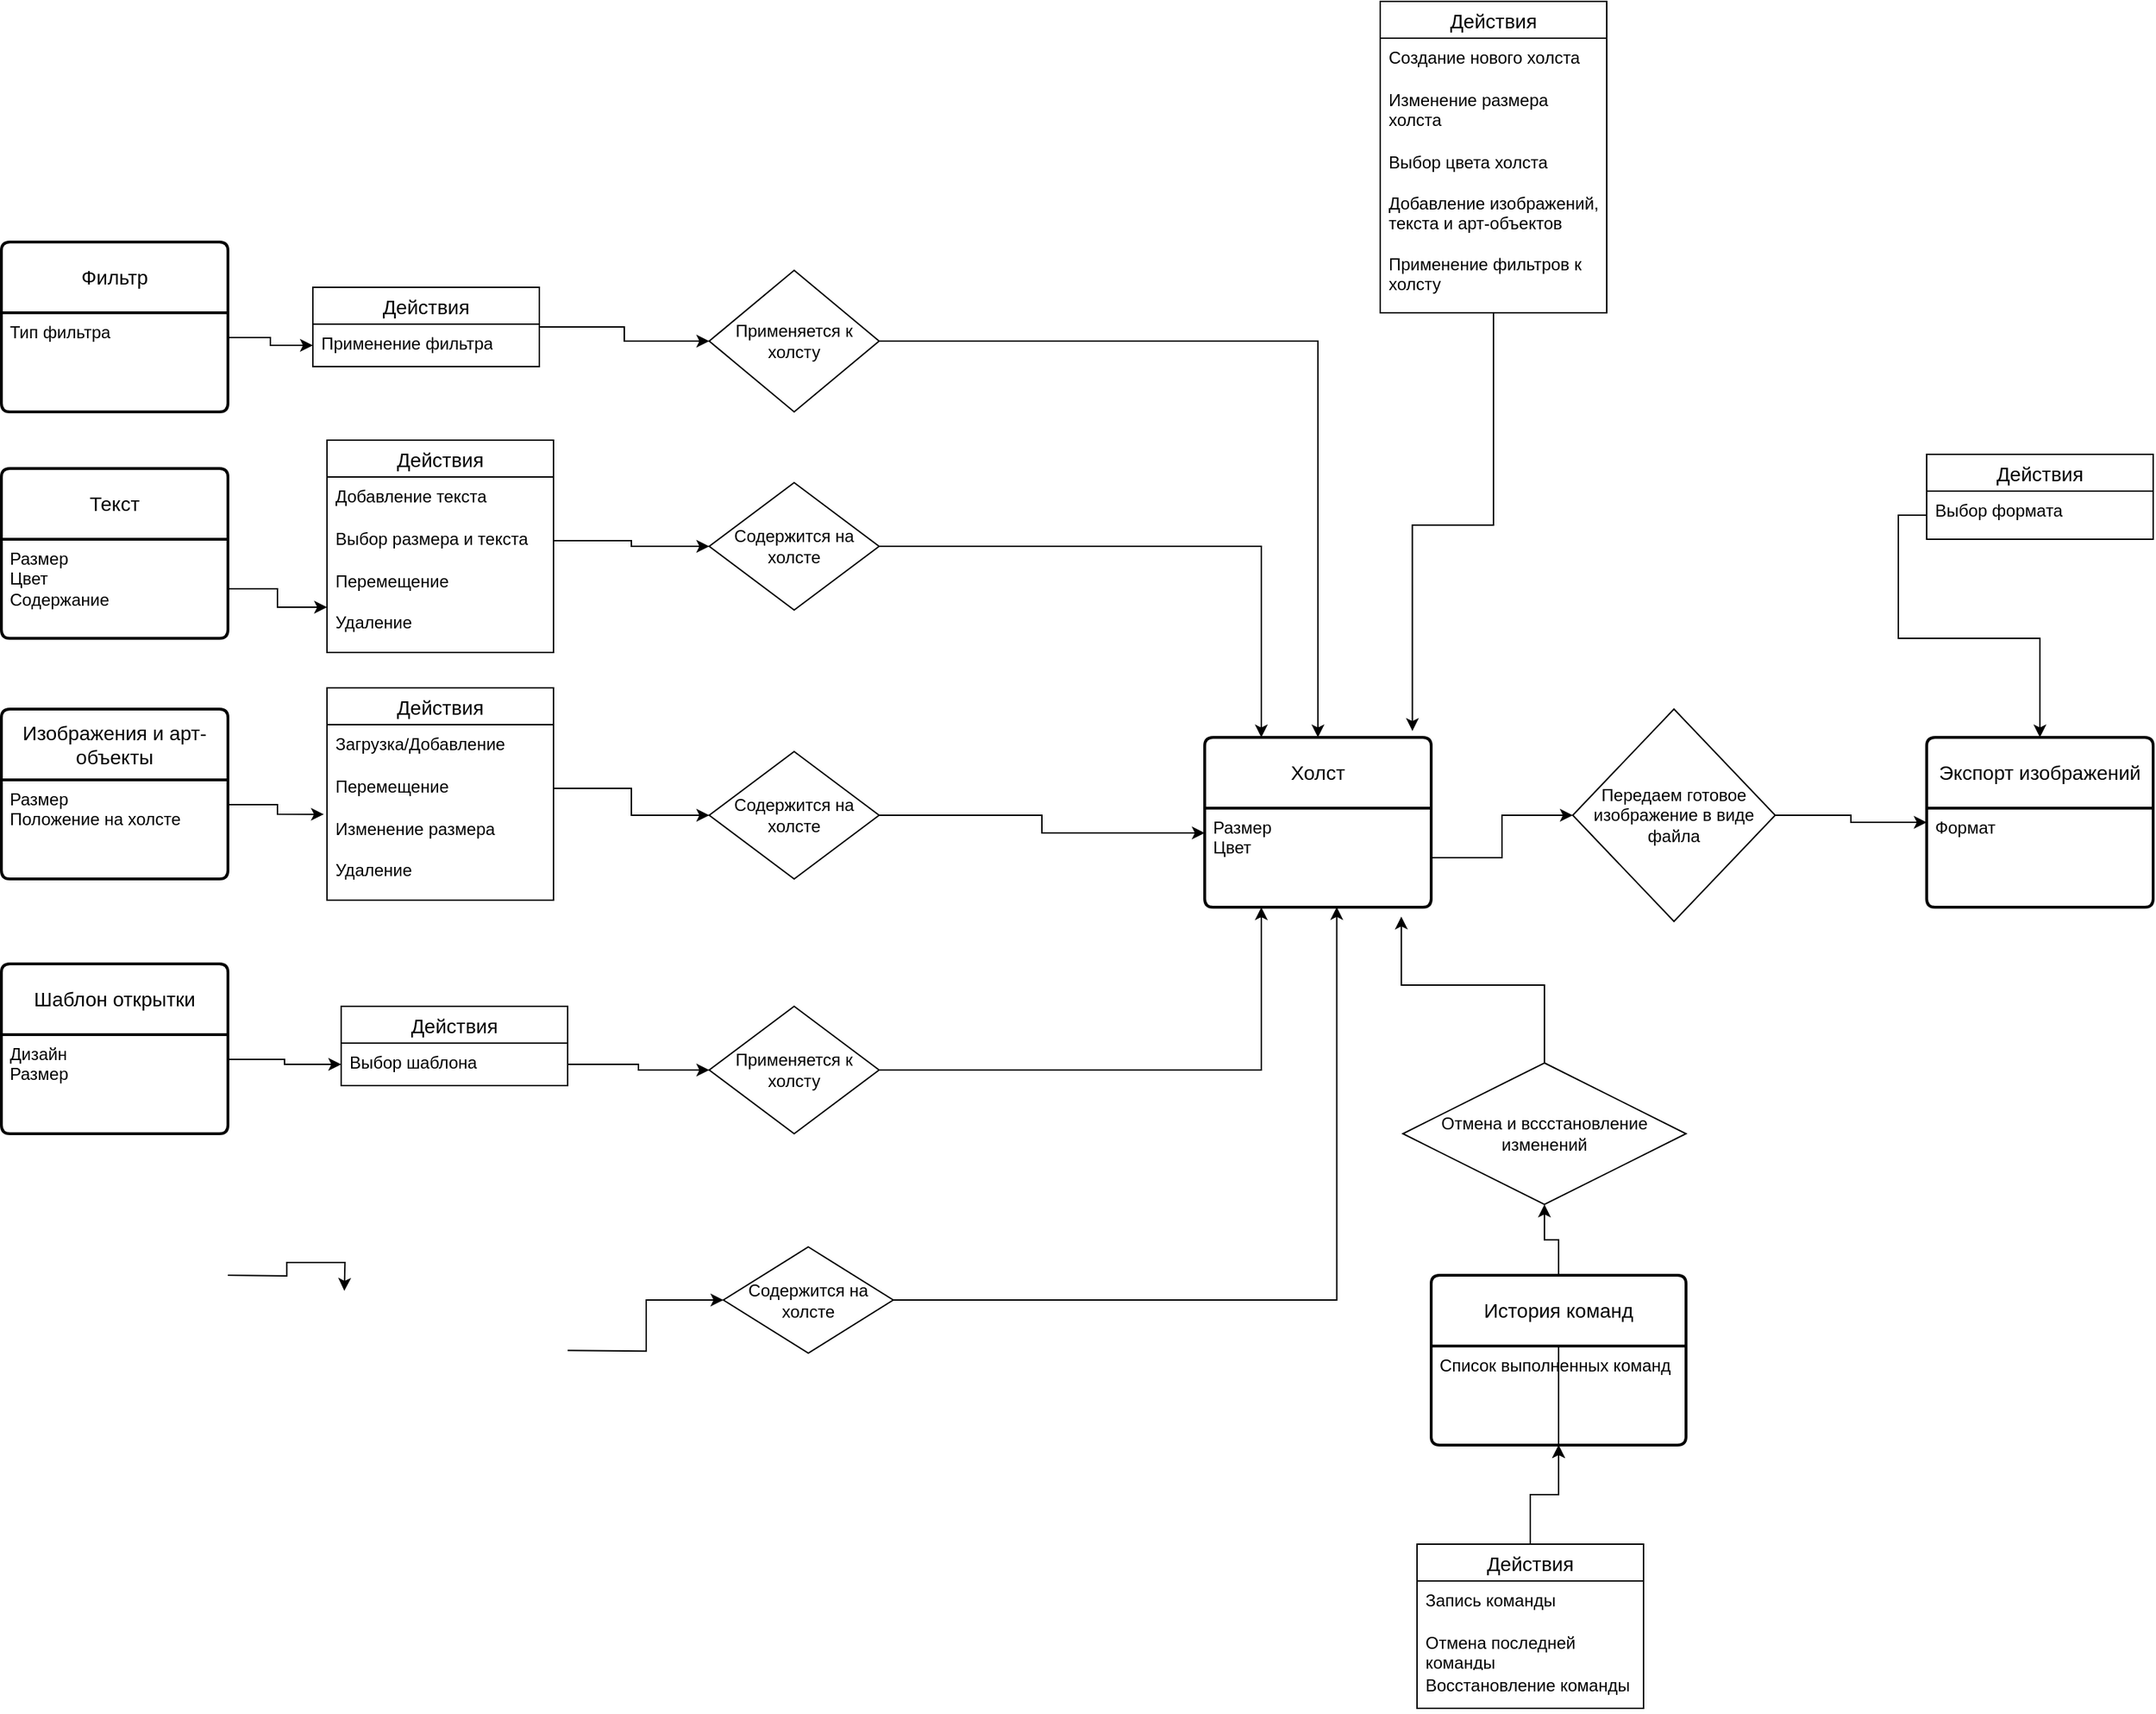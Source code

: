 <mxfile version="21.7.5" type="github">
  <diagram name="Страница — 1" id="PU2kjsf3ZB2TJDBGwNyj">
    <mxGraphModel dx="2183" dy="2014" grid="1" gridSize="10" guides="1" tooltips="1" connect="1" arrows="1" fold="1" page="1" pageScale="1" pageWidth="827" pageHeight="1169" math="0" shadow="0">
      <root>
        <mxCell id="0" />
        <mxCell id="1" parent="0" />
        <mxCell id="T5xABdUcvx5uTB9IeAs4-58" style="edgeStyle=orthogonalEdgeStyle;rounded=0;orthogonalLoop=1;jettySize=auto;html=1;exitX=0.5;exitY=0;exitDx=0;exitDy=0;" parent="1" source="T5xABdUcvx5uTB9IeAs4-16" target="T5xABdUcvx5uTB9IeAs4-15" edge="1">
          <mxGeometry relative="1" as="geometry" />
        </mxCell>
        <mxCell id="T5xABdUcvx5uTB9IeAs4-3" value="Холст" style="swimlane;childLayout=stackLayout;horizontal=1;startSize=50;horizontalStack=0;rounded=1;fontSize=14;fontStyle=0;strokeWidth=2;resizeParent=0;resizeLast=1;shadow=0;dashed=0;align=center;arcSize=4;whiteSpace=wrap;html=1;movable=1;resizable=1;rotatable=1;deletable=1;editable=1;locked=0;connectable=1;" parent="1" vertex="1">
          <mxGeometry x="290" y="-490" width="160" height="120" as="geometry" />
        </mxCell>
        <mxCell id="T5xABdUcvx5uTB9IeAs4-4" value="Размер&lt;br&gt;Цвет" style="align=left;strokeColor=none;fillColor=none;spacingLeft=4;fontSize=12;verticalAlign=top;resizable=0;rotatable=0;part=1;html=1;" parent="T5xABdUcvx5uTB9IeAs4-3" vertex="1">
          <mxGeometry y="50" width="160" height="70" as="geometry" />
        </mxCell>
        <mxCell id="T5xABdUcvx5uTB9IeAs4-7" value="Изображения и арт-объекты" style="swimlane;childLayout=stackLayout;horizontal=1;startSize=50;horizontalStack=0;rounded=1;fontSize=14;fontStyle=0;strokeWidth=2;resizeParent=0;resizeLast=1;shadow=0;dashed=0;align=center;arcSize=4;whiteSpace=wrap;html=1;" parent="1" vertex="1">
          <mxGeometry x="-560" y="-510" width="160" height="120" as="geometry" />
        </mxCell>
        <mxCell id="T5xABdUcvx5uTB9IeAs4-8" value="Размер&lt;br&gt;Положение на холсте" style="align=left;strokeColor=none;fillColor=none;spacingLeft=4;fontSize=12;verticalAlign=top;resizable=0;rotatable=0;part=1;html=1;" parent="T5xABdUcvx5uTB9IeAs4-7" vertex="1">
          <mxGeometry y="50" width="160" height="70" as="geometry" />
        </mxCell>
        <mxCell id="T5xABdUcvx5uTB9IeAs4-9" value="Текст" style="swimlane;childLayout=stackLayout;horizontal=1;startSize=50;horizontalStack=0;rounded=1;fontSize=14;fontStyle=0;strokeWidth=2;resizeParent=0;resizeLast=1;shadow=0;dashed=0;align=center;arcSize=4;whiteSpace=wrap;html=1;" parent="1" vertex="1">
          <mxGeometry x="-560" y="-680" width="160" height="120" as="geometry" />
        </mxCell>
        <mxCell id="T5xABdUcvx5uTB9IeAs4-10" value="Размер&lt;br&gt;Цвет&lt;br&gt;Содержание" style="align=left;strokeColor=none;fillColor=none;spacingLeft=4;fontSize=12;verticalAlign=top;resizable=0;rotatable=0;part=1;html=1;" parent="T5xABdUcvx5uTB9IeAs4-9" vertex="1">
          <mxGeometry y="50" width="160" height="70" as="geometry" />
        </mxCell>
        <mxCell id="T5xABdUcvx5uTB9IeAs4-11" value="Шаблон открытки" style="swimlane;childLayout=stackLayout;horizontal=1;startSize=50;horizontalStack=0;rounded=1;fontSize=14;fontStyle=0;strokeWidth=2;resizeParent=0;resizeLast=1;shadow=0;dashed=0;align=center;arcSize=4;whiteSpace=wrap;html=1;" parent="1" vertex="1">
          <mxGeometry x="-560" y="-330" width="160" height="120" as="geometry" />
        </mxCell>
        <mxCell id="T5xABdUcvx5uTB9IeAs4-12" value="Дизайн&lt;br&gt;Размер" style="align=left;strokeColor=none;fillColor=none;spacingLeft=4;fontSize=12;verticalAlign=top;resizable=0;rotatable=0;part=1;html=1;" parent="T5xABdUcvx5uTB9IeAs4-11" vertex="1">
          <mxGeometry y="50" width="160" height="70" as="geometry" />
        </mxCell>
        <mxCell id="T5xABdUcvx5uTB9IeAs4-13" value="Фильтр" style="swimlane;childLayout=stackLayout;horizontal=1;startSize=50;horizontalStack=0;rounded=1;fontSize=14;fontStyle=0;strokeWidth=2;resizeParent=0;resizeLast=1;shadow=0;dashed=0;align=center;arcSize=4;whiteSpace=wrap;html=1;" parent="1" vertex="1">
          <mxGeometry x="-560" y="-840" width="160" height="120" as="geometry" />
        </mxCell>
        <mxCell id="T5xABdUcvx5uTB9IeAs4-14" value="Тип фильтра" style="align=left;strokeColor=none;fillColor=none;spacingLeft=4;fontSize=12;verticalAlign=top;resizable=0;rotatable=0;part=1;html=1;" parent="T5xABdUcvx5uTB9IeAs4-13" vertex="1">
          <mxGeometry y="50" width="160" height="70" as="geometry" />
        </mxCell>
        <mxCell id="T5xABdUcvx5uTB9IeAs4-119" style="edgeStyle=orthogonalEdgeStyle;rounded=0;orthogonalLoop=1;jettySize=auto;html=1;entryX=0.5;entryY=1;entryDx=0;entryDy=0;" parent="1" source="T5xABdUcvx5uTB9IeAs4-15" target="T5xABdUcvx5uTB9IeAs4-48" edge="1">
          <mxGeometry relative="1" as="geometry" />
        </mxCell>
        <mxCell id="T5xABdUcvx5uTB9IeAs4-15" value="История команд" style="swimlane;childLayout=stackLayout;horizontal=1;startSize=50;horizontalStack=0;rounded=1;fontSize=14;fontStyle=0;strokeWidth=2;resizeParent=0;resizeLast=1;shadow=0;dashed=0;align=center;arcSize=4;whiteSpace=wrap;html=1;" parent="1" vertex="1">
          <mxGeometry x="450" y="-110" width="180" height="120" as="geometry" />
        </mxCell>
        <mxCell id="T5xABdUcvx5uTB9IeAs4-16" value="Список выполненных команд" style="align=left;strokeColor=none;fillColor=none;spacingLeft=4;fontSize=12;verticalAlign=top;resizable=0;rotatable=0;part=1;html=1;" parent="T5xABdUcvx5uTB9IeAs4-15" vertex="1">
          <mxGeometry y="50" width="180" height="70" as="geometry" />
        </mxCell>
        <mxCell id="T5xABdUcvx5uTB9IeAs4-108" style="edgeStyle=orthogonalEdgeStyle;rounded=0;orthogonalLoop=1;jettySize=auto;html=1;entryX=0;entryY=0.25;entryDx=0;entryDy=0;" parent="1" source="T5xABdUcvx5uTB9IeAs4-21" target="T5xABdUcvx5uTB9IeAs4-4" edge="1">
          <mxGeometry relative="1" as="geometry" />
        </mxCell>
        <mxCell id="T5xABdUcvx5uTB9IeAs4-21" value="Содержится на холсте" style="shape=rhombus;perimeter=rhombusPerimeter;whiteSpace=wrap;html=1;align=center;" parent="1" vertex="1">
          <mxGeometry x="-60" y="-480" width="120" height="90" as="geometry" />
        </mxCell>
        <mxCell id="T5xABdUcvx5uTB9IeAs4-112" style="edgeStyle=orthogonalEdgeStyle;rounded=0;orthogonalLoop=1;jettySize=auto;html=1;entryX=0.583;entryY=0.998;entryDx=0;entryDy=0;entryPerimeter=0;" parent="1" source="T5xABdUcvx5uTB9IeAs4-22" target="T5xABdUcvx5uTB9IeAs4-4" edge="1">
          <mxGeometry relative="1" as="geometry" />
        </mxCell>
        <mxCell id="T5xABdUcvx5uTB9IeAs4-22" value="Содержится на холсте" style="shape=rhombus;perimeter=rhombusPerimeter;whiteSpace=wrap;html=1;align=center;" parent="1" vertex="1">
          <mxGeometry x="-50" y="-130" width="120" height="75" as="geometry" />
        </mxCell>
        <mxCell id="T5xABdUcvx5uTB9IeAs4-107" style="edgeStyle=orthogonalEdgeStyle;rounded=0;orthogonalLoop=1;jettySize=auto;html=1;entryX=0.25;entryY=0;entryDx=0;entryDy=0;" parent="1" source="T5xABdUcvx5uTB9IeAs4-23" target="T5xABdUcvx5uTB9IeAs4-3" edge="1">
          <mxGeometry relative="1" as="geometry" />
        </mxCell>
        <mxCell id="T5xABdUcvx5uTB9IeAs4-23" value="Содержится на холсте" style="shape=rhombus;perimeter=rhombusPerimeter;whiteSpace=wrap;html=1;align=center;" parent="1" vertex="1">
          <mxGeometry x="-60" y="-670" width="120" height="90" as="geometry" />
        </mxCell>
        <mxCell id="T5xABdUcvx5uTB9IeAs4-106" style="edgeStyle=orthogonalEdgeStyle;rounded=0;orthogonalLoop=1;jettySize=auto;html=1;entryX=0.5;entryY=0;entryDx=0;entryDy=0;" parent="1" source="T5xABdUcvx5uTB9IeAs4-31" target="T5xABdUcvx5uTB9IeAs4-3" edge="1">
          <mxGeometry relative="1" as="geometry" />
        </mxCell>
        <mxCell id="T5xABdUcvx5uTB9IeAs4-31" value="Применяется к холсту" style="shape=rhombus;perimeter=rhombusPerimeter;whiteSpace=wrap;html=1;align=center;" parent="1" vertex="1">
          <mxGeometry x="-60" y="-820" width="120" height="100" as="geometry" />
        </mxCell>
        <mxCell id="T5xABdUcvx5uTB9IeAs4-111" style="edgeStyle=orthogonalEdgeStyle;rounded=0;orthogonalLoop=1;jettySize=auto;html=1;entryX=0.25;entryY=1;entryDx=0;entryDy=0;" parent="1" source="T5xABdUcvx5uTB9IeAs4-32" target="T5xABdUcvx5uTB9IeAs4-4" edge="1">
          <mxGeometry relative="1" as="geometry" />
        </mxCell>
        <mxCell id="T5xABdUcvx5uTB9IeAs4-32" value="Применяется к холсту" style="shape=rhombus;perimeter=rhombusPerimeter;whiteSpace=wrap;html=1;align=center;" parent="1" vertex="1">
          <mxGeometry x="-60" y="-300" width="120" height="90" as="geometry" />
        </mxCell>
        <mxCell id="T5xABdUcvx5uTB9IeAs4-39" value="Экспорт изображений" style="swimlane;childLayout=stackLayout;horizontal=1;startSize=50;horizontalStack=0;rounded=1;fontSize=14;fontStyle=0;strokeWidth=2;resizeParent=0;resizeLast=1;shadow=0;dashed=0;align=center;arcSize=4;whiteSpace=wrap;html=1;" parent="1" vertex="1">
          <mxGeometry x="800" y="-490" width="160" height="120" as="geometry" />
        </mxCell>
        <mxCell id="T5xABdUcvx5uTB9IeAs4-40" value="Формат" style="align=left;strokeColor=none;fillColor=none;spacingLeft=4;fontSize=12;verticalAlign=top;resizable=0;rotatable=0;part=1;html=1;" parent="T5xABdUcvx5uTB9IeAs4-39" vertex="1">
          <mxGeometry y="50" width="160" height="70" as="geometry" />
        </mxCell>
        <mxCell id="T5xABdUcvx5uTB9IeAs4-123" style="edgeStyle=orthogonalEdgeStyle;rounded=0;orthogonalLoop=1;jettySize=auto;html=1;entryX=0;entryY=0.5;entryDx=0;entryDy=0;" parent="1" source="T5xABdUcvx5uTB9IeAs4-45" target="T5xABdUcvx5uTB9IeAs4-39" edge="1">
          <mxGeometry relative="1" as="geometry" />
        </mxCell>
        <mxCell id="T5xABdUcvx5uTB9IeAs4-45" value="Передаем готовое изображение в виде файла" style="shape=rhombus;perimeter=rhombusPerimeter;whiteSpace=wrap;html=1;align=center;" parent="1" vertex="1">
          <mxGeometry x="550" y="-510" width="143" height="150" as="geometry" />
        </mxCell>
        <mxCell id="T5xABdUcvx5uTB9IeAs4-120" style="edgeStyle=orthogonalEdgeStyle;rounded=0;orthogonalLoop=1;jettySize=auto;html=1;entryX=0.868;entryY=1.094;entryDx=0;entryDy=0;entryPerimeter=0;" parent="1" source="T5xABdUcvx5uTB9IeAs4-48" target="T5xABdUcvx5uTB9IeAs4-4" edge="1">
          <mxGeometry relative="1" as="geometry" />
        </mxCell>
        <mxCell id="T5xABdUcvx5uTB9IeAs4-48" value="Отмена и вссстановление изменений" style="shape=rhombus;perimeter=rhombusPerimeter;whiteSpace=wrap;html=1;align=center;" parent="1" vertex="1">
          <mxGeometry x="430" y="-260" width="200" height="100" as="geometry" />
        </mxCell>
        <mxCell id="T5xABdUcvx5uTB9IeAs4-70" value="Действия" style="swimlane;fontStyle=0;childLayout=stackLayout;horizontal=1;startSize=26;horizontalStack=0;resizeParent=1;resizeParentMax=0;resizeLast=0;collapsible=1;marginBottom=0;align=center;fontSize=14;" parent="1" vertex="1">
          <mxGeometry x="-320" y="-300" width="160" height="56" as="geometry" />
        </mxCell>
        <mxCell id="T5xABdUcvx5uTB9IeAs4-71" value="Выбор шаблона" style="text;strokeColor=none;fillColor=none;spacingLeft=4;spacingRight=4;overflow=hidden;rotatable=0;points=[[0,0.5],[1,0.5]];portConstraint=eastwest;fontSize=12;whiteSpace=wrap;html=1;" parent="T5xABdUcvx5uTB9IeAs4-70" vertex="1">
          <mxGeometry y="26" width="160" height="30" as="geometry" />
        </mxCell>
        <mxCell id="T5xABdUcvx5uTB9IeAs4-78" value="Действия" style="swimlane;fontStyle=0;childLayout=stackLayout;horizontal=1;startSize=26;horizontalStack=0;resizeParent=1;resizeParentMax=0;resizeLast=0;collapsible=1;marginBottom=0;align=center;fontSize=14;" parent="1" vertex="1">
          <mxGeometry x="-330" y="-525" width="160" height="150" as="geometry" />
        </mxCell>
        <mxCell id="T5xABdUcvx5uTB9IeAs4-79" value="Загрузка/Добавление" style="text;strokeColor=none;fillColor=none;spacingLeft=4;spacingRight=4;overflow=hidden;rotatable=0;points=[[0,0.5],[1,0.5]];portConstraint=eastwest;fontSize=12;whiteSpace=wrap;html=1;" parent="T5xABdUcvx5uTB9IeAs4-78" vertex="1">
          <mxGeometry y="26" width="160" height="30" as="geometry" />
        </mxCell>
        <mxCell id="T5xABdUcvx5uTB9IeAs4-80" value="Перемещение" style="text;strokeColor=none;fillColor=none;spacingLeft=4;spacingRight=4;overflow=hidden;rotatable=0;points=[[0,0.5],[1,0.5]];portConstraint=eastwest;fontSize=12;whiteSpace=wrap;html=1;" parent="T5xABdUcvx5uTB9IeAs4-78" vertex="1">
          <mxGeometry y="56" width="160" height="30" as="geometry" />
        </mxCell>
        <mxCell id="T5xABdUcvx5uTB9IeAs4-81" value="Изменение размера&lt;br&gt;&lt;br&gt;Удаление" style="text;strokeColor=none;fillColor=none;spacingLeft=4;spacingRight=4;overflow=hidden;rotatable=0;points=[[0,0.5],[1,0.5]];portConstraint=eastwest;fontSize=12;whiteSpace=wrap;html=1;" parent="T5xABdUcvx5uTB9IeAs4-78" vertex="1">
          <mxGeometry y="86" width="160" height="64" as="geometry" />
        </mxCell>
        <mxCell id="T5xABdUcvx5uTB9IeAs4-82" value="Действия" style="swimlane;fontStyle=0;childLayout=stackLayout;horizontal=1;startSize=26;horizontalStack=0;resizeParent=1;resizeParentMax=0;resizeLast=0;collapsible=1;marginBottom=0;align=center;fontSize=14;" parent="1" vertex="1">
          <mxGeometry x="-330" y="-700" width="160" height="150" as="geometry" />
        </mxCell>
        <mxCell id="T5xABdUcvx5uTB9IeAs4-83" value="Добавление текста" style="text;strokeColor=none;fillColor=none;spacingLeft=4;spacingRight=4;overflow=hidden;rotatable=0;points=[[0,0.5],[1,0.5]];portConstraint=eastwest;fontSize=12;whiteSpace=wrap;html=1;" parent="T5xABdUcvx5uTB9IeAs4-82" vertex="1">
          <mxGeometry y="26" width="160" height="30" as="geometry" />
        </mxCell>
        <mxCell id="T5xABdUcvx5uTB9IeAs4-84" value="Выбор размера и текста" style="text;strokeColor=none;fillColor=none;spacingLeft=4;spacingRight=4;overflow=hidden;rotatable=0;points=[[0,0.5],[1,0.5]];portConstraint=eastwest;fontSize=12;whiteSpace=wrap;html=1;" parent="T5xABdUcvx5uTB9IeAs4-82" vertex="1">
          <mxGeometry y="56" width="160" height="30" as="geometry" />
        </mxCell>
        <mxCell id="T5xABdUcvx5uTB9IeAs4-85" value="Перемещение&lt;br&gt;&lt;br&gt;Удаление" style="text;strokeColor=none;fillColor=none;spacingLeft=4;spacingRight=4;overflow=hidden;rotatable=0;points=[[0,0.5],[1,0.5]];portConstraint=eastwest;fontSize=12;whiteSpace=wrap;html=1;" parent="T5xABdUcvx5uTB9IeAs4-82" vertex="1">
          <mxGeometry y="86" width="160" height="64" as="geometry" />
        </mxCell>
        <mxCell id="T5xABdUcvx5uTB9IeAs4-101" style="edgeStyle=orthogonalEdgeStyle;rounded=0;orthogonalLoop=1;jettySize=auto;html=1;entryX=0;entryY=0.5;entryDx=0;entryDy=0;" parent="1" source="T5xABdUcvx5uTB9IeAs4-86" target="T5xABdUcvx5uTB9IeAs4-31" edge="1">
          <mxGeometry relative="1" as="geometry" />
        </mxCell>
        <mxCell id="T5xABdUcvx5uTB9IeAs4-86" value="Действия" style="swimlane;fontStyle=0;childLayout=stackLayout;horizontal=1;startSize=26;horizontalStack=0;resizeParent=1;resizeParentMax=0;resizeLast=0;collapsible=1;marginBottom=0;align=center;fontSize=14;" parent="1" vertex="1">
          <mxGeometry x="-340" y="-808" width="160" height="56" as="geometry" />
        </mxCell>
        <mxCell id="T5xABdUcvx5uTB9IeAs4-87" value="Применение фильтра" style="text;strokeColor=none;fillColor=none;spacingLeft=4;spacingRight=4;overflow=hidden;rotatable=0;points=[[0,0.5],[1,0.5]];portConstraint=eastwest;fontSize=12;whiteSpace=wrap;html=1;" parent="T5xABdUcvx5uTB9IeAs4-86" vertex="1">
          <mxGeometry y="26" width="160" height="30" as="geometry" />
        </mxCell>
        <mxCell id="T5xABdUcvx5uTB9IeAs4-91" style="edgeStyle=orthogonalEdgeStyle;rounded=0;orthogonalLoop=1;jettySize=auto;html=1;exitX=1;exitY=0.25;exitDx=0;exitDy=0;entryX=0;entryY=0.5;entryDx=0;entryDy=0;" parent="1" source="T5xABdUcvx5uTB9IeAs4-14" target="T5xABdUcvx5uTB9IeAs4-87" edge="1">
          <mxGeometry relative="1" as="geometry" />
        </mxCell>
        <mxCell id="T5xABdUcvx5uTB9IeAs4-92" style="edgeStyle=orthogonalEdgeStyle;rounded=0;orthogonalLoop=1;jettySize=auto;html=1;entryX=0;entryY=0.5;entryDx=0;entryDy=0;" parent="1" source="T5xABdUcvx5uTB9IeAs4-10" target="T5xABdUcvx5uTB9IeAs4-85" edge="1">
          <mxGeometry relative="1" as="geometry" />
        </mxCell>
        <mxCell id="T5xABdUcvx5uTB9IeAs4-93" style="edgeStyle=orthogonalEdgeStyle;rounded=0;orthogonalLoop=1;jettySize=auto;html=1;exitX=1;exitY=0.25;exitDx=0;exitDy=0;entryX=-0.014;entryY=0.052;entryDx=0;entryDy=0;entryPerimeter=0;" parent="1" source="T5xABdUcvx5uTB9IeAs4-8" target="T5xABdUcvx5uTB9IeAs4-81" edge="1">
          <mxGeometry relative="1" as="geometry" />
        </mxCell>
        <mxCell id="T5xABdUcvx5uTB9IeAs4-94" style="edgeStyle=orthogonalEdgeStyle;rounded=0;orthogonalLoop=1;jettySize=auto;html=1;exitX=1;exitY=0.25;exitDx=0;exitDy=0;entryX=0;entryY=0.5;entryDx=0;entryDy=0;" parent="1" source="T5xABdUcvx5uTB9IeAs4-12" target="T5xABdUcvx5uTB9IeAs4-71" edge="1">
          <mxGeometry relative="1" as="geometry" />
        </mxCell>
        <mxCell id="T5xABdUcvx5uTB9IeAs4-95" style="edgeStyle=orthogonalEdgeStyle;rounded=0;orthogonalLoop=1;jettySize=auto;html=1;exitX=1;exitY=0;exitDx=0;exitDy=0;entryX=0.014;entryY=-0.068;entryDx=0;entryDy=0;entryPerimeter=0;" parent="1" edge="1">
          <mxGeometry relative="1" as="geometry">
            <mxPoint x="-400" y="-110" as="sourcePoint" />
            <mxPoint x="-317.76" y="-99.032" as="targetPoint" />
          </mxGeometry>
        </mxCell>
        <mxCell id="T5xABdUcvx5uTB9IeAs4-97" style="edgeStyle=orthogonalEdgeStyle;rounded=0;orthogonalLoop=1;jettySize=auto;html=1;entryX=0;entryY=0.5;entryDx=0;entryDy=0;" parent="1" target="T5xABdUcvx5uTB9IeAs4-22" edge="1">
          <mxGeometry relative="1" as="geometry">
            <mxPoint x="-160" y="-56.909" as="sourcePoint" />
          </mxGeometry>
        </mxCell>
        <mxCell id="T5xABdUcvx5uTB9IeAs4-98" style="edgeStyle=orthogonalEdgeStyle;rounded=0;orthogonalLoop=1;jettySize=auto;html=1;entryX=0;entryY=0.5;entryDx=0;entryDy=0;" parent="1" source="T5xABdUcvx5uTB9IeAs4-71" target="T5xABdUcvx5uTB9IeAs4-32" edge="1">
          <mxGeometry relative="1" as="geometry" />
        </mxCell>
        <mxCell id="T5xABdUcvx5uTB9IeAs4-99" style="edgeStyle=orthogonalEdgeStyle;rounded=0;orthogonalLoop=1;jettySize=auto;html=1;entryX=0;entryY=0.5;entryDx=0;entryDy=0;" parent="1" source="T5xABdUcvx5uTB9IeAs4-80" target="T5xABdUcvx5uTB9IeAs4-21" edge="1">
          <mxGeometry relative="1" as="geometry" />
        </mxCell>
        <mxCell id="T5xABdUcvx5uTB9IeAs4-100" style="edgeStyle=orthogonalEdgeStyle;rounded=0;orthogonalLoop=1;jettySize=auto;html=1;entryX=0;entryY=0.5;entryDx=0;entryDy=0;" parent="1" source="T5xABdUcvx5uTB9IeAs4-84" target="T5xABdUcvx5uTB9IeAs4-23" edge="1">
          <mxGeometry relative="1" as="geometry" />
        </mxCell>
        <mxCell id="T5xABdUcvx5uTB9IeAs4-113" style="edgeStyle=orthogonalEdgeStyle;rounded=0;orthogonalLoop=1;jettySize=auto;html=1;entryX=0.917;entryY=-0.038;entryDx=0;entryDy=0;entryPerimeter=0;" parent="1" source="T5xABdUcvx5uTB9IeAs4-102" target="T5xABdUcvx5uTB9IeAs4-3" edge="1">
          <mxGeometry relative="1" as="geometry" />
        </mxCell>
        <mxCell id="T5xABdUcvx5uTB9IeAs4-102" value="Действия" style="swimlane;fontStyle=0;childLayout=stackLayout;horizontal=1;startSize=26;horizontalStack=0;resizeParent=1;resizeParentMax=0;resizeLast=0;collapsible=1;marginBottom=0;align=center;fontSize=14;" parent="1" vertex="1">
          <mxGeometry x="414" y="-1010" width="160" height="220" as="geometry" />
        </mxCell>
        <mxCell id="T5xABdUcvx5uTB9IeAs4-103" value="Создание нового холста" style="text;strokeColor=none;fillColor=none;spacingLeft=4;spacingRight=4;overflow=hidden;rotatable=0;points=[[0,0.5],[1,0.5]];portConstraint=eastwest;fontSize=12;whiteSpace=wrap;html=1;" parent="T5xABdUcvx5uTB9IeAs4-102" vertex="1">
          <mxGeometry y="26" width="160" height="30" as="geometry" />
        </mxCell>
        <mxCell id="T5xABdUcvx5uTB9IeAs4-104" value="Изменение размера холста" style="text;strokeColor=none;fillColor=none;spacingLeft=4;spacingRight=4;overflow=hidden;rotatable=0;points=[[0,0.5],[1,0.5]];portConstraint=eastwest;fontSize=12;whiteSpace=wrap;html=1;" parent="T5xABdUcvx5uTB9IeAs4-102" vertex="1">
          <mxGeometry y="56" width="160" height="44" as="geometry" />
        </mxCell>
        <mxCell id="T5xABdUcvx5uTB9IeAs4-105" value="Выбор цвета холста&lt;br&gt;&lt;br&gt;Добавление изображений, текста и арт-объектов&lt;br&gt;&lt;br&gt;Применение фильтров к холсту" style="text;strokeColor=none;fillColor=none;spacingLeft=4;spacingRight=4;overflow=hidden;rotatable=0;points=[[0,0.5],[1,0.5]];portConstraint=eastwest;fontSize=12;whiteSpace=wrap;html=1;" parent="T5xABdUcvx5uTB9IeAs4-102" vertex="1">
          <mxGeometry y="100" width="160" height="120" as="geometry" />
        </mxCell>
        <mxCell id="T5xABdUcvx5uTB9IeAs4-118" style="edgeStyle=orthogonalEdgeStyle;rounded=0;orthogonalLoop=1;jettySize=auto;html=1;entryX=0.5;entryY=1;entryDx=0;entryDy=0;" parent="1" source="T5xABdUcvx5uTB9IeAs4-114" target="T5xABdUcvx5uTB9IeAs4-16" edge="1">
          <mxGeometry relative="1" as="geometry" />
        </mxCell>
        <mxCell id="T5xABdUcvx5uTB9IeAs4-114" value="Действия" style="swimlane;fontStyle=0;childLayout=stackLayout;horizontal=1;startSize=26;horizontalStack=0;resizeParent=1;resizeParentMax=0;resizeLast=0;collapsible=1;marginBottom=0;align=center;fontSize=14;" parent="1" vertex="1">
          <mxGeometry x="440" y="80" width="160" height="116" as="geometry" />
        </mxCell>
        <mxCell id="T5xABdUcvx5uTB9IeAs4-115" value="Запись команды" style="text;strokeColor=none;fillColor=none;spacingLeft=4;spacingRight=4;overflow=hidden;rotatable=0;points=[[0,0.5],[1,0.5]];portConstraint=eastwest;fontSize=12;whiteSpace=wrap;html=1;" parent="T5xABdUcvx5uTB9IeAs4-114" vertex="1">
          <mxGeometry y="26" width="160" height="30" as="geometry" />
        </mxCell>
        <mxCell id="T5xABdUcvx5uTB9IeAs4-116" value="Отмена последней команды" style="text;strokeColor=none;fillColor=none;spacingLeft=4;spacingRight=4;overflow=hidden;rotatable=0;points=[[0,0.5],[1,0.5]];portConstraint=eastwest;fontSize=12;whiteSpace=wrap;html=1;" parent="T5xABdUcvx5uTB9IeAs4-114" vertex="1">
          <mxGeometry y="56" width="160" height="30" as="geometry" />
        </mxCell>
        <mxCell id="T5xABdUcvx5uTB9IeAs4-117" value="Восстановление команды&lt;br&gt;" style="text;strokeColor=none;fillColor=none;spacingLeft=4;spacingRight=4;overflow=hidden;rotatable=0;points=[[0,0.5],[1,0.5]];portConstraint=eastwest;fontSize=12;whiteSpace=wrap;html=1;" parent="T5xABdUcvx5uTB9IeAs4-114" vertex="1">
          <mxGeometry y="86" width="160" height="30" as="geometry" />
        </mxCell>
        <mxCell id="T5xABdUcvx5uTB9IeAs4-121" style="edgeStyle=orthogonalEdgeStyle;rounded=0;orthogonalLoop=1;jettySize=auto;html=1;entryX=0;entryY=0.5;entryDx=0;entryDy=0;" parent="1" source="T5xABdUcvx5uTB9IeAs4-4" target="T5xABdUcvx5uTB9IeAs4-45" edge="1">
          <mxGeometry relative="1" as="geometry" />
        </mxCell>
        <mxCell id="T5xABdUcvx5uTB9IeAs4-126" value="Действия" style="swimlane;fontStyle=0;childLayout=stackLayout;horizontal=1;startSize=26;horizontalStack=0;resizeParent=1;resizeParentMax=0;resizeLast=0;collapsible=1;marginBottom=0;align=center;fontSize=14;" parent="1" vertex="1">
          <mxGeometry x="800" y="-690" width="160" height="60" as="geometry" />
        </mxCell>
        <mxCell id="T5xABdUcvx5uTB9IeAs4-127" value="Выбор формата" style="text;strokeColor=none;fillColor=none;spacingLeft=4;spacingRight=4;overflow=hidden;rotatable=0;points=[[0,0.5],[1,0.5]];portConstraint=eastwest;fontSize=12;whiteSpace=wrap;html=1;" parent="T5xABdUcvx5uTB9IeAs4-126" vertex="1">
          <mxGeometry y="26" width="160" height="34" as="geometry" />
        </mxCell>
        <mxCell id="T5xABdUcvx5uTB9IeAs4-130" style="edgeStyle=orthogonalEdgeStyle;rounded=0;orthogonalLoop=1;jettySize=auto;html=1;entryX=0.5;entryY=0;entryDx=0;entryDy=0;" parent="1" source="T5xABdUcvx5uTB9IeAs4-127" target="T5xABdUcvx5uTB9IeAs4-39" edge="1">
          <mxGeometry relative="1" as="geometry" />
        </mxCell>
      </root>
    </mxGraphModel>
  </diagram>
</mxfile>
